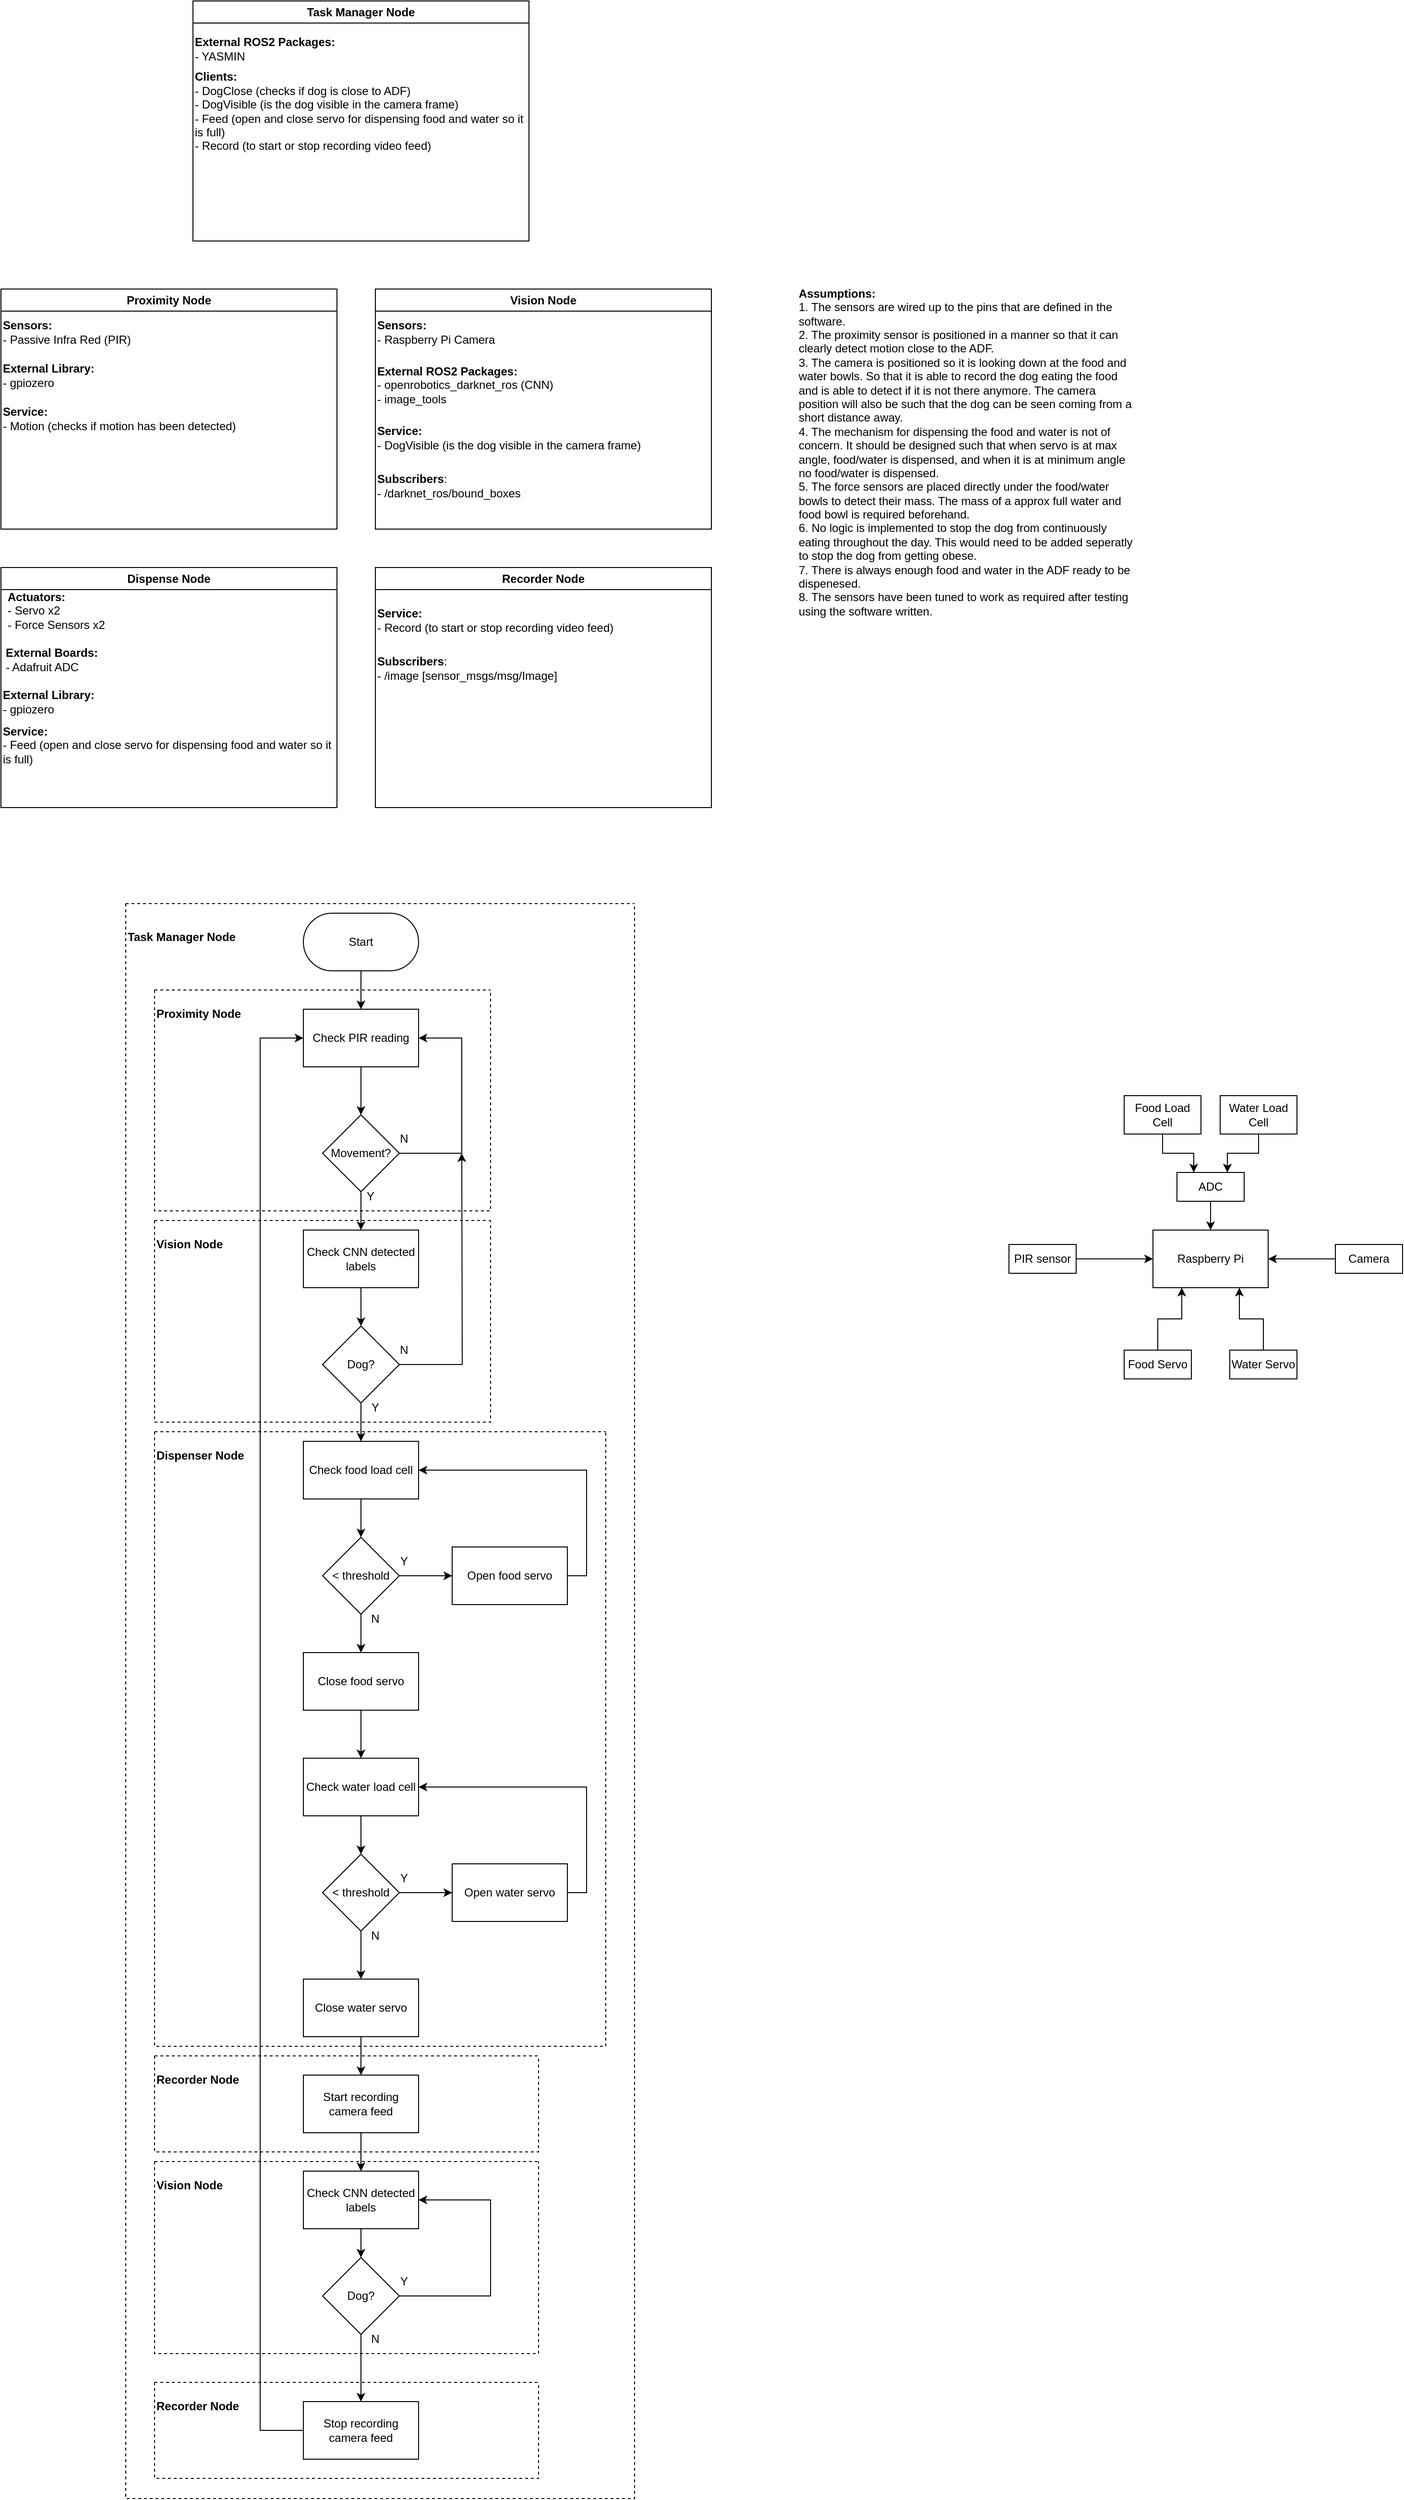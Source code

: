 <mxfile version="24.2.1" type="device">
  <diagram name="Page-1" id="9Xf1JJKaoTDQQPh1tQwb">
    <mxGraphModel dx="1762" dy="1279" grid="0" gridSize="10" guides="1" tooltips="1" connect="1" arrows="1" fold="1" page="0" pageScale="1" pageWidth="827" pageHeight="1169" math="0" shadow="0">
      <root>
        <mxCell id="0" />
        <mxCell id="1" parent="0" />
        <mxCell id="dyJRUW8BcSIrCMlU8a8Q-1" value="Proximity Node" style="swimlane;whiteSpace=wrap;html=1;" vertex="1" parent="1">
          <mxGeometry x="-30" y="100" width="350" height="250" as="geometry" />
        </mxCell>
        <mxCell id="dyJRUW8BcSIrCMlU8a8Q-13" value="&lt;b&gt;External Library:&lt;/b&gt;&lt;div&gt;- gpiozero&lt;/div&gt;" style="text;html=1;align=left;verticalAlign=middle;resizable=0;points=[];autosize=1;strokeColor=none;fillColor=none;" vertex="1" parent="dyJRUW8BcSIrCMlU8a8Q-1">
          <mxGeometry y="70" width="120" height="40" as="geometry" />
        </mxCell>
        <mxCell id="dyJRUW8BcSIrCMlU8a8Q-14" value="&lt;b&gt;Service:&lt;/b&gt;&lt;div&gt;- Motion (checks if motion has been detected)&lt;/div&gt;" style="text;html=1;align=left;verticalAlign=middle;whiteSpace=wrap;rounded=0;" vertex="1" parent="dyJRUW8BcSIrCMlU8a8Q-1">
          <mxGeometry y="120" width="350" height="30" as="geometry" />
        </mxCell>
        <mxCell id="dyJRUW8BcSIrCMlU8a8Q-15" value="&lt;b&gt;Sensors:&lt;/b&gt;&lt;div&gt;- Passive Infra Red (PIR)&lt;/div&gt;" style="text;html=1;align=left;verticalAlign=middle;whiteSpace=wrap;rounded=0;" vertex="1" parent="dyJRUW8BcSIrCMlU8a8Q-1">
          <mxGeometry y="30" width="350" height="30" as="geometry" />
        </mxCell>
        <mxCell id="dyJRUW8BcSIrCMlU8a8Q-2" value="Vision Node" style="swimlane;whiteSpace=wrap;html=1;startSize=23;" vertex="1" parent="1">
          <mxGeometry x="360" y="100" width="350" height="250" as="geometry" />
        </mxCell>
        <mxCell id="dyJRUW8BcSIrCMlU8a8Q-9" value="&lt;b&gt;External ROS2 Packages:&lt;/b&gt;&lt;div&gt;- openrobotics_darknet_ros (CNN)&lt;/div&gt;&lt;div&gt;- image_tools&lt;/div&gt;" style="text;html=1;align=left;verticalAlign=middle;resizable=0;points=[];autosize=1;strokeColor=none;fillColor=none;" vertex="1" parent="dyJRUW8BcSIrCMlU8a8Q-2">
          <mxGeometry y="70" width="210" height="60" as="geometry" />
        </mxCell>
        <mxCell id="dyJRUW8BcSIrCMlU8a8Q-10" value="&lt;b&gt;Subscribers&lt;/b&gt;:&lt;div&gt;&lt;span style=&quot;background-color: initial;&quot;&gt;- /darknet_ros/bound_boxes&lt;/span&gt;&lt;br&gt;&lt;/div&gt;" style="text;html=1;align=left;verticalAlign=middle;whiteSpace=wrap;rounded=0;" vertex="1" parent="dyJRUW8BcSIrCMlU8a8Q-2">
          <mxGeometry y="190" width="190" height="30" as="geometry" />
        </mxCell>
        <mxCell id="dyJRUW8BcSIrCMlU8a8Q-12" value="&lt;b&gt;Service:&lt;/b&gt;&lt;div&gt;- DogVisible (is the dog visible in the camera frame)&lt;/div&gt;" style="text;html=1;align=left;verticalAlign=middle;whiteSpace=wrap;rounded=0;" vertex="1" parent="dyJRUW8BcSIrCMlU8a8Q-2">
          <mxGeometry y="140" width="350" height="30" as="geometry" />
        </mxCell>
        <mxCell id="dyJRUW8BcSIrCMlU8a8Q-16" value="&lt;b&gt;Sensors:&lt;/b&gt;&lt;div&gt;- Raspberry Pi Camera&lt;/div&gt;" style="text;html=1;align=left;verticalAlign=middle;whiteSpace=wrap;rounded=0;" vertex="1" parent="dyJRUW8BcSIrCMlU8a8Q-2">
          <mxGeometry y="30" width="130" height="30" as="geometry" />
        </mxCell>
        <mxCell id="dyJRUW8BcSIrCMlU8a8Q-3" value="Dispense Node" style="swimlane;whiteSpace=wrap;html=1;startSize=23;" vertex="1" parent="1">
          <mxGeometry x="-30" y="390" width="350" height="250" as="geometry" />
        </mxCell>
        <mxCell id="dyJRUW8BcSIrCMlU8a8Q-17" value="&lt;b&gt;Actuators:&lt;/b&gt;&lt;div&gt;- Servo x2&lt;/div&gt;&lt;div&gt;- Force Sensors x2&lt;/div&gt;" style="text;html=1;align=left;verticalAlign=middle;whiteSpace=wrap;rounded=0;" vertex="1" parent="dyJRUW8BcSIrCMlU8a8Q-3">
          <mxGeometry x="5" y="30" width="110" height="30" as="geometry" />
        </mxCell>
        <mxCell id="dyJRUW8BcSIrCMlU8a8Q-24" value="&lt;b&gt;External Library:&lt;/b&gt;&lt;div&gt;- gpiozero&lt;/div&gt;" style="text;html=1;align=left;verticalAlign=middle;resizable=0;points=[];autosize=1;strokeColor=none;fillColor=none;" vertex="1" parent="dyJRUW8BcSIrCMlU8a8Q-3">
          <mxGeometry y="120" width="120" height="40" as="geometry" />
        </mxCell>
        <mxCell id="dyJRUW8BcSIrCMlU8a8Q-25" value="&lt;b&gt;Service:&lt;/b&gt;&lt;div&gt;- Feed (open and close servo for dispensing food and water so it is full)&lt;/div&gt;" style="text;html=1;align=left;verticalAlign=middle;whiteSpace=wrap;rounded=0;" vertex="1" parent="dyJRUW8BcSIrCMlU8a8Q-3">
          <mxGeometry y="170" width="345" height="30" as="geometry" />
        </mxCell>
        <mxCell id="dyJRUW8BcSIrCMlU8a8Q-106" value="&lt;b&gt;External Boards:&lt;/b&gt;&lt;div&gt;&lt;span style=&quot;background-color: initial;&quot;&gt;- Adafruit ADC&lt;/span&gt;&lt;br&gt;&lt;/div&gt;" style="text;html=1;align=left;verticalAlign=middle;whiteSpace=wrap;rounded=0;" vertex="1" parent="dyJRUW8BcSIrCMlU8a8Q-3">
          <mxGeometry x="2.5" y="81" width="110" height="30" as="geometry" />
        </mxCell>
        <mxCell id="dyJRUW8BcSIrCMlU8a8Q-4" value="Task Manager Node" style="swimlane;whiteSpace=wrap;html=1;startSize=23;" vertex="1" parent="1">
          <mxGeometry x="170" y="-200" width="350" height="250" as="geometry" />
        </mxCell>
        <mxCell id="dyJRUW8BcSIrCMlU8a8Q-27" value="&lt;b&gt;External ROS2 Packages:&lt;/b&gt;&lt;div&gt;- YASMIN&lt;/div&gt;" style="text;html=1;align=left;verticalAlign=middle;resizable=0;points=[];autosize=1;strokeColor=none;fillColor=none;" vertex="1" parent="dyJRUW8BcSIrCMlU8a8Q-4">
          <mxGeometry y="30" width="170" height="40" as="geometry" />
        </mxCell>
        <mxCell id="dyJRUW8BcSIrCMlU8a8Q-28" value="&lt;b&gt;Clients:&lt;/b&gt;&lt;br&gt;&lt;div&gt;- DogClose (checks if dog is close to ADF)&lt;/div&gt;&lt;div&gt;- DogVisible (is the dog visible in the camera frame)&lt;/div&gt;&lt;div&gt;- Feed (open and close servo for dispensing food and water so it is full)&lt;/div&gt;&lt;div&gt;- Record (to start or stop recording video feed)&lt;/div&gt;" style="text;html=1;align=left;verticalAlign=middle;whiteSpace=wrap;rounded=0;" vertex="1" parent="dyJRUW8BcSIrCMlU8a8Q-4">
          <mxGeometry y="70" width="350" height="90" as="geometry" />
        </mxCell>
        <mxCell id="dyJRUW8BcSIrCMlU8a8Q-19" value="Recorder Node" style="swimlane;whiteSpace=wrap;html=1;" vertex="1" parent="1">
          <mxGeometry x="360" y="390" width="350" height="250" as="geometry" />
        </mxCell>
        <mxCell id="dyJRUW8BcSIrCMlU8a8Q-21" value="&lt;b&gt;Service:&lt;/b&gt;&lt;div&gt;- Record (to start or stop recording video feed)&lt;/div&gt;" style="text;html=1;align=left;verticalAlign=middle;whiteSpace=wrap;rounded=0;" vertex="1" parent="dyJRUW8BcSIrCMlU8a8Q-19">
          <mxGeometry y="40" width="350" height="30" as="geometry" />
        </mxCell>
        <mxCell id="dyJRUW8BcSIrCMlU8a8Q-23" value="&lt;b&gt;Subscribers&lt;/b&gt;:&lt;div&gt;- /image [sensor_msgs/msg/Image]&lt;/div&gt;" style="text;html=1;align=left;verticalAlign=middle;whiteSpace=wrap;rounded=0;" vertex="1" parent="dyJRUW8BcSIrCMlU8a8Q-19">
          <mxGeometry y="90" width="190" height="30" as="geometry" />
        </mxCell>
        <mxCell id="dyJRUW8BcSIrCMlU8a8Q-26" value="&lt;div style=&quot;text-align: left;&quot;&gt;&lt;b style=&quot;background-color: initial;&quot;&gt;Assumptions:&lt;/b&gt;&lt;/div&gt;&lt;div style=&quot;text-align: left;&quot;&gt;1. The sensors are wired up to the pins that are defined in the software.&lt;/div&gt;&lt;div style=&quot;text-align: left;&quot;&gt;2. The proximity sensor is positioned in a manner so that it can clearly detect motion close to the ADF.&lt;/div&gt;&lt;div style=&quot;text-align: left;&quot;&gt;3. The camera is positioned so it is looking down at the food and water bowls. So that it is able to record the dog eating the food and is able to detect if it is not there anymore. The camera position will also be such that the dog can be seen coming from a short distance away.&lt;/div&gt;&lt;div style=&quot;text-align: left;&quot;&gt;4. The mechanism for dispensing the food and water is not of concern. It should be designed such that when servo is at max angle, food/water is dispensed, and when it is at minimum angle no food/water is dispensed.&lt;/div&gt;&lt;div style=&quot;text-align: left;&quot;&gt;5. The force sensors are placed directly under the food/water bowls to detect their mass. The mass of a approx full water and food bowl is required beforehand.&lt;/div&gt;&lt;div style=&quot;text-align: left;&quot;&gt;6. No logic is implemented to stop the dog from continuously eating throughout the day. This would need to be added seperatly to stop the dog from getting obese.&lt;/div&gt;&lt;div style=&quot;text-align: left;&quot;&gt;7. There is always enough food and water in the ADF ready to be dispenesed.&lt;/div&gt;&lt;div style=&quot;text-align: left;&quot;&gt;8. The sensors have been tuned to work as required after testing using the software written.&lt;/div&gt;" style="text;html=1;align=center;verticalAlign=middle;whiteSpace=wrap;rounded=0;" vertex="1" parent="1">
          <mxGeometry x="800" y="100" width="350" height="340" as="geometry" />
        </mxCell>
        <mxCell id="dyJRUW8BcSIrCMlU8a8Q-32" style="edgeStyle=orthogonalEdgeStyle;rounded=0;orthogonalLoop=1;jettySize=auto;html=1;exitX=0.5;exitY=1;exitDx=0;exitDy=0;entryX=0.5;entryY=0;entryDx=0;entryDy=0;" edge="1" parent="1" source="dyJRUW8BcSIrCMlU8a8Q-29" target="dyJRUW8BcSIrCMlU8a8Q-30">
          <mxGeometry relative="1" as="geometry" />
        </mxCell>
        <mxCell id="dyJRUW8BcSIrCMlU8a8Q-29" value="Start" style="rounded=1;whiteSpace=wrap;html=1;arcSize=50;" vertex="1" parent="1">
          <mxGeometry x="285" y="750" width="120" height="60" as="geometry" />
        </mxCell>
        <mxCell id="dyJRUW8BcSIrCMlU8a8Q-33" style="edgeStyle=orthogonalEdgeStyle;rounded=0;orthogonalLoop=1;jettySize=auto;html=1;exitX=0.5;exitY=1;exitDx=0;exitDy=0;entryX=0.5;entryY=0;entryDx=0;entryDy=0;" edge="1" parent="1" source="dyJRUW8BcSIrCMlU8a8Q-30" target="dyJRUW8BcSIrCMlU8a8Q-31">
          <mxGeometry relative="1" as="geometry" />
        </mxCell>
        <mxCell id="dyJRUW8BcSIrCMlU8a8Q-30" value="Check PIR reading" style="rounded=0;whiteSpace=wrap;html=1;" vertex="1" parent="1">
          <mxGeometry x="285" y="850" width="120" height="60" as="geometry" />
        </mxCell>
        <mxCell id="dyJRUW8BcSIrCMlU8a8Q-35" style="edgeStyle=orthogonalEdgeStyle;rounded=0;orthogonalLoop=1;jettySize=auto;html=1;exitX=0.5;exitY=1;exitDx=0;exitDy=0;entryX=0.5;entryY=0;entryDx=0;entryDy=0;" edge="1" parent="1" source="dyJRUW8BcSIrCMlU8a8Q-31" target="dyJRUW8BcSIrCMlU8a8Q-34">
          <mxGeometry relative="1" as="geometry" />
        </mxCell>
        <mxCell id="dyJRUW8BcSIrCMlU8a8Q-37" style="edgeStyle=orthogonalEdgeStyle;rounded=0;orthogonalLoop=1;jettySize=auto;html=1;exitX=1;exitY=0.5;exitDx=0;exitDy=0;entryX=1;entryY=0.5;entryDx=0;entryDy=0;" edge="1" parent="1" source="dyJRUW8BcSIrCMlU8a8Q-31" target="dyJRUW8BcSIrCMlU8a8Q-30">
          <mxGeometry relative="1" as="geometry">
            <Array as="points">
              <mxPoint x="450" y="1000" />
              <mxPoint x="450" y="880" />
            </Array>
          </mxGeometry>
        </mxCell>
        <mxCell id="dyJRUW8BcSIrCMlU8a8Q-31" value="Movement?" style="rhombus;whiteSpace=wrap;html=1;" vertex="1" parent="1">
          <mxGeometry x="305" y="960" width="80" height="80" as="geometry" />
        </mxCell>
        <mxCell id="dyJRUW8BcSIrCMlU8a8Q-40" style="edgeStyle=orthogonalEdgeStyle;rounded=0;orthogonalLoop=1;jettySize=auto;html=1;exitX=0.5;exitY=1;exitDx=0;exitDy=0;entryX=0.5;entryY=0;entryDx=0;entryDy=0;" edge="1" parent="1" source="dyJRUW8BcSIrCMlU8a8Q-34" target="dyJRUW8BcSIrCMlU8a8Q-39">
          <mxGeometry relative="1" as="geometry" />
        </mxCell>
        <mxCell id="dyJRUW8BcSIrCMlU8a8Q-34" value="Check CNN detected labels" style="rounded=0;whiteSpace=wrap;html=1;" vertex="1" parent="1">
          <mxGeometry x="285" y="1080" width="120" height="60" as="geometry" />
        </mxCell>
        <mxCell id="dyJRUW8BcSIrCMlU8a8Q-36" value="Y" style="text;html=1;align=center;verticalAlign=middle;whiteSpace=wrap;rounded=0;" vertex="1" parent="1">
          <mxGeometry x="325" y="1030" width="60" height="30" as="geometry" />
        </mxCell>
        <mxCell id="dyJRUW8BcSIrCMlU8a8Q-38" value="N" style="text;html=1;align=center;verticalAlign=middle;whiteSpace=wrap;rounded=0;" vertex="1" parent="1">
          <mxGeometry x="360" y="970" width="60" height="30" as="geometry" />
        </mxCell>
        <mxCell id="dyJRUW8BcSIrCMlU8a8Q-42" style="edgeStyle=orthogonalEdgeStyle;rounded=0;orthogonalLoop=1;jettySize=auto;html=1;exitX=0.5;exitY=1;exitDx=0;exitDy=0;entryX=0.5;entryY=0;entryDx=0;entryDy=0;" edge="1" parent="1" source="dyJRUW8BcSIrCMlU8a8Q-39" target="dyJRUW8BcSIrCMlU8a8Q-41">
          <mxGeometry relative="1" as="geometry" />
        </mxCell>
        <mxCell id="dyJRUW8BcSIrCMlU8a8Q-44" style="edgeStyle=orthogonalEdgeStyle;rounded=0;orthogonalLoop=1;jettySize=auto;html=1;exitX=1;exitY=0.5;exitDx=0;exitDy=0;" edge="1" parent="1" source="dyJRUW8BcSIrCMlU8a8Q-39">
          <mxGeometry relative="1" as="geometry">
            <mxPoint x="450" y="1000" as="targetPoint" />
          </mxGeometry>
        </mxCell>
        <mxCell id="dyJRUW8BcSIrCMlU8a8Q-39" value="Dog?" style="rhombus;whiteSpace=wrap;html=1;" vertex="1" parent="1">
          <mxGeometry x="305" y="1180" width="80" height="80" as="geometry" />
        </mxCell>
        <mxCell id="dyJRUW8BcSIrCMlU8a8Q-47" style="edgeStyle=orthogonalEdgeStyle;rounded=0;orthogonalLoop=1;jettySize=auto;html=1;exitX=0.5;exitY=1;exitDx=0;exitDy=0;entryX=0.5;entryY=0;entryDx=0;entryDy=0;" edge="1" parent="1" source="dyJRUW8BcSIrCMlU8a8Q-41" target="dyJRUW8BcSIrCMlU8a8Q-46">
          <mxGeometry relative="1" as="geometry" />
        </mxCell>
        <mxCell id="dyJRUW8BcSIrCMlU8a8Q-41" value="Check food load cell" style="rounded=0;whiteSpace=wrap;html=1;" vertex="1" parent="1">
          <mxGeometry x="285" y="1300" width="120" height="60" as="geometry" />
        </mxCell>
        <mxCell id="dyJRUW8BcSIrCMlU8a8Q-45" value="N" style="text;html=1;align=center;verticalAlign=middle;whiteSpace=wrap;rounded=0;" vertex="1" parent="1">
          <mxGeometry x="360" y="1190" width="60" height="30" as="geometry" />
        </mxCell>
        <mxCell id="dyJRUW8BcSIrCMlU8a8Q-49" style="edgeStyle=orthogonalEdgeStyle;rounded=0;orthogonalLoop=1;jettySize=auto;html=1;exitX=1;exitY=0.5;exitDx=0;exitDy=0;entryX=0;entryY=0.5;entryDx=0;entryDy=0;" edge="1" parent="1" source="dyJRUW8BcSIrCMlU8a8Q-46" target="dyJRUW8BcSIrCMlU8a8Q-48">
          <mxGeometry relative="1" as="geometry" />
        </mxCell>
        <mxCell id="dyJRUW8BcSIrCMlU8a8Q-52" style="edgeStyle=orthogonalEdgeStyle;rounded=0;orthogonalLoop=1;jettySize=auto;html=1;exitX=0.5;exitY=1;exitDx=0;exitDy=0;entryX=0.5;entryY=0;entryDx=0;entryDy=0;" edge="1" parent="1" source="dyJRUW8BcSIrCMlU8a8Q-46" target="dyJRUW8BcSIrCMlU8a8Q-51">
          <mxGeometry relative="1" as="geometry" />
        </mxCell>
        <mxCell id="dyJRUW8BcSIrCMlU8a8Q-46" value="&amp;lt; threshold" style="rhombus;whiteSpace=wrap;html=1;" vertex="1" parent="1">
          <mxGeometry x="305" y="1400" width="80" height="80" as="geometry" />
        </mxCell>
        <mxCell id="dyJRUW8BcSIrCMlU8a8Q-50" style="edgeStyle=orthogonalEdgeStyle;rounded=0;orthogonalLoop=1;jettySize=auto;html=1;exitX=1;exitY=0.5;exitDx=0;exitDy=0;entryX=1;entryY=0.5;entryDx=0;entryDy=0;" edge="1" parent="1" source="dyJRUW8BcSIrCMlU8a8Q-48" target="dyJRUW8BcSIrCMlU8a8Q-41">
          <mxGeometry relative="1" as="geometry" />
        </mxCell>
        <mxCell id="dyJRUW8BcSIrCMlU8a8Q-48" value="Open food servo" style="rounded=0;whiteSpace=wrap;html=1;" vertex="1" parent="1">
          <mxGeometry x="440" y="1410" width="120" height="60" as="geometry" />
        </mxCell>
        <mxCell id="dyJRUW8BcSIrCMlU8a8Q-56" style="edgeStyle=orthogonalEdgeStyle;rounded=0;orthogonalLoop=1;jettySize=auto;html=1;exitX=0.5;exitY=1;exitDx=0;exitDy=0;entryX=0.5;entryY=0;entryDx=0;entryDy=0;" edge="1" parent="1" source="dyJRUW8BcSIrCMlU8a8Q-51" target="dyJRUW8BcSIrCMlU8a8Q-55">
          <mxGeometry relative="1" as="geometry" />
        </mxCell>
        <mxCell id="dyJRUW8BcSIrCMlU8a8Q-51" value="Close food servo" style="rounded=0;whiteSpace=wrap;html=1;" vertex="1" parent="1">
          <mxGeometry x="285" y="1520" width="120" height="60" as="geometry" />
        </mxCell>
        <mxCell id="dyJRUW8BcSIrCMlU8a8Q-53" value="N" style="text;html=1;align=center;verticalAlign=middle;whiteSpace=wrap;rounded=0;" vertex="1" parent="1">
          <mxGeometry x="330" y="1470" width="60" height="30" as="geometry" />
        </mxCell>
        <mxCell id="dyJRUW8BcSIrCMlU8a8Q-54" value="Y" style="text;html=1;align=center;verticalAlign=middle;whiteSpace=wrap;rounded=0;" vertex="1" parent="1">
          <mxGeometry x="360" y="1410" width="60" height="30" as="geometry" />
        </mxCell>
        <mxCell id="dyJRUW8BcSIrCMlU8a8Q-58" style="edgeStyle=orthogonalEdgeStyle;rounded=0;orthogonalLoop=1;jettySize=auto;html=1;exitX=0.5;exitY=1;exitDx=0;exitDy=0;entryX=0.5;entryY=0;entryDx=0;entryDy=0;" edge="1" parent="1" source="dyJRUW8BcSIrCMlU8a8Q-55" target="dyJRUW8BcSIrCMlU8a8Q-57">
          <mxGeometry relative="1" as="geometry" />
        </mxCell>
        <mxCell id="dyJRUW8BcSIrCMlU8a8Q-55" value="Check water load cell" style="rounded=0;whiteSpace=wrap;html=1;" vertex="1" parent="1">
          <mxGeometry x="285" y="1630" width="120" height="60" as="geometry" />
        </mxCell>
        <mxCell id="dyJRUW8BcSIrCMlU8a8Q-62" style="edgeStyle=orthogonalEdgeStyle;rounded=0;orthogonalLoop=1;jettySize=auto;html=1;exitX=1;exitY=0.5;exitDx=0;exitDy=0;entryX=0;entryY=0.5;entryDx=0;entryDy=0;" edge="1" parent="1" source="dyJRUW8BcSIrCMlU8a8Q-57" target="dyJRUW8BcSIrCMlU8a8Q-61">
          <mxGeometry relative="1" as="geometry" />
        </mxCell>
        <mxCell id="dyJRUW8BcSIrCMlU8a8Q-65" style="edgeStyle=orthogonalEdgeStyle;rounded=0;orthogonalLoop=1;jettySize=auto;html=1;exitX=0.5;exitY=1;exitDx=0;exitDy=0;entryX=0.5;entryY=0;entryDx=0;entryDy=0;" edge="1" parent="1" source="dyJRUW8BcSIrCMlU8a8Q-57" target="dyJRUW8BcSIrCMlU8a8Q-64">
          <mxGeometry relative="1" as="geometry" />
        </mxCell>
        <mxCell id="dyJRUW8BcSIrCMlU8a8Q-57" value="&amp;lt; threshold" style="rhombus;whiteSpace=wrap;html=1;" vertex="1" parent="1">
          <mxGeometry x="305" y="1730" width="80" height="80" as="geometry" />
        </mxCell>
        <mxCell id="dyJRUW8BcSIrCMlU8a8Q-63" style="edgeStyle=orthogonalEdgeStyle;rounded=0;orthogonalLoop=1;jettySize=auto;html=1;exitX=1;exitY=0.5;exitDx=0;exitDy=0;entryX=1;entryY=0.5;entryDx=0;entryDy=0;" edge="1" parent="1" source="dyJRUW8BcSIrCMlU8a8Q-61" target="dyJRUW8BcSIrCMlU8a8Q-55">
          <mxGeometry relative="1" as="geometry" />
        </mxCell>
        <mxCell id="dyJRUW8BcSIrCMlU8a8Q-61" value="Open water servo" style="rounded=0;whiteSpace=wrap;html=1;" vertex="1" parent="1">
          <mxGeometry x="440" y="1740" width="120" height="60" as="geometry" />
        </mxCell>
        <mxCell id="dyJRUW8BcSIrCMlU8a8Q-69" style="edgeStyle=orthogonalEdgeStyle;rounded=0;orthogonalLoop=1;jettySize=auto;html=1;exitX=0.5;exitY=1;exitDx=0;exitDy=0;entryX=0.5;entryY=0;entryDx=0;entryDy=0;" edge="1" parent="1" source="dyJRUW8BcSIrCMlU8a8Q-64" target="dyJRUW8BcSIrCMlU8a8Q-68">
          <mxGeometry relative="1" as="geometry" />
        </mxCell>
        <mxCell id="dyJRUW8BcSIrCMlU8a8Q-64" value="Close water servo" style="rounded=0;whiteSpace=wrap;html=1;" vertex="1" parent="1">
          <mxGeometry x="285" y="1860" width="120" height="60" as="geometry" />
        </mxCell>
        <mxCell id="dyJRUW8BcSIrCMlU8a8Q-66" value="N" style="text;html=1;align=center;verticalAlign=middle;whiteSpace=wrap;rounded=0;" vertex="1" parent="1">
          <mxGeometry x="330" y="1800" width="60" height="30" as="geometry" />
        </mxCell>
        <mxCell id="dyJRUW8BcSIrCMlU8a8Q-67" value="Y" style="text;html=1;align=center;verticalAlign=middle;whiteSpace=wrap;rounded=0;" vertex="1" parent="1">
          <mxGeometry x="360" y="1740" width="60" height="30" as="geometry" />
        </mxCell>
        <mxCell id="dyJRUW8BcSIrCMlU8a8Q-71" style="edgeStyle=orthogonalEdgeStyle;rounded=0;orthogonalLoop=1;jettySize=auto;html=1;exitX=0.5;exitY=1;exitDx=0;exitDy=0;entryX=0.5;entryY=0;entryDx=0;entryDy=0;" edge="1" parent="1" source="dyJRUW8BcSIrCMlU8a8Q-68" target="dyJRUW8BcSIrCMlU8a8Q-70">
          <mxGeometry relative="1" as="geometry" />
        </mxCell>
        <mxCell id="dyJRUW8BcSIrCMlU8a8Q-68" value="Start recording camera feed" style="rounded=0;whiteSpace=wrap;html=1;" vertex="1" parent="1">
          <mxGeometry x="285" y="1960" width="120" height="60" as="geometry" />
        </mxCell>
        <mxCell id="dyJRUW8BcSIrCMlU8a8Q-73" style="edgeStyle=orthogonalEdgeStyle;rounded=0;orthogonalLoop=1;jettySize=auto;html=1;exitX=0.5;exitY=1;exitDx=0;exitDy=0;entryX=0.5;entryY=0;entryDx=0;entryDy=0;" edge="1" parent="1" source="dyJRUW8BcSIrCMlU8a8Q-70" target="dyJRUW8BcSIrCMlU8a8Q-72">
          <mxGeometry relative="1" as="geometry" />
        </mxCell>
        <mxCell id="dyJRUW8BcSIrCMlU8a8Q-70" value="Check CNN detected labels" style="rounded=0;whiteSpace=wrap;html=1;" vertex="1" parent="1">
          <mxGeometry x="285" y="2060" width="120" height="60" as="geometry" />
        </mxCell>
        <mxCell id="dyJRUW8BcSIrCMlU8a8Q-74" style="edgeStyle=orthogonalEdgeStyle;rounded=0;orthogonalLoop=1;jettySize=auto;html=1;exitX=1;exitY=0.5;exitDx=0;exitDy=0;entryX=1;entryY=0.5;entryDx=0;entryDy=0;" edge="1" parent="1" source="dyJRUW8BcSIrCMlU8a8Q-72" target="dyJRUW8BcSIrCMlU8a8Q-70">
          <mxGeometry relative="1" as="geometry">
            <Array as="points">
              <mxPoint x="480" y="2190" />
              <mxPoint x="480" y="2090" />
            </Array>
          </mxGeometry>
        </mxCell>
        <mxCell id="dyJRUW8BcSIrCMlU8a8Q-77" style="edgeStyle=orthogonalEdgeStyle;rounded=0;orthogonalLoop=1;jettySize=auto;html=1;exitX=0.5;exitY=1;exitDx=0;exitDy=0;entryX=0.5;entryY=0;entryDx=0;entryDy=0;" edge="1" parent="1" source="dyJRUW8BcSIrCMlU8a8Q-72" target="dyJRUW8BcSIrCMlU8a8Q-79">
          <mxGeometry relative="1" as="geometry">
            <mxPoint x="345" y="2270" as="targetPoint" />
          </mxGeometry>
        </mxCell>
        <mxCell id="dyJRUW8BcSIrCMlU8a8Q-72" value="Dog?" style="rhombus;whiteSpace=wrap;html=1;" vertex="1" parent="1">
          <mxGeometry x="305" y="2150" width="80" height="80" as="geometry" />
        </mxCell>
        <mxCell id="dyJRUW8BcSIrCMlU8a8Q-75" value="Y" style="text;html=1;align=center;verticalAlign=middle;whiteSpace=wrap;rounded=0;" vertex="1" parent="1">
          <mxGeometry x="360" y="2160" width="60" height="30" as="geometry" />
        </mxCell>
        <mxCell id="dyJRUW8BcSIrCMlU8a8Q-78" value="N" style="text;html=1;align=center;verticalAlign=middle;whiteSpace=wrap;rounded=0;" vertex="1" parent="1">
          <mxGeometry x="330" y="2220" width="60" height="30" as="geometry" />
        </mxCell>
        <mxCell id="dyJRUW8BcSIrCMlU8a8Q-81" style="edgeStyle=orthogonalEdgeStyle;rounded=0;orthogonalLoop=1;jettySize=auto;html=1;exitX=0;exitY=0.5;exitDx=0;exitDy=0;entryX=0;entryY=0.5;entryDx=0;entryDy=0;" edge="1" parent="1" source="dyJRUW8BcSIrCMlU8a8Q-79" target="dyJRUW8BcSIrCMlU8a8Q-30">
          <mxGeometry relative="1" as="geometry">
            <Array as="points">
              <mxPoint x="240" y="2330" />
              <mxPoint x="240" y="880" />
            </Array>
          </mxGeometry>
        </mxCell>
        <mxCell id="dyJRUW8BcSIrCMlU8a8Q-82" value="" style="swimlane;startSize=0;dashed=1;" vertex="1" parent="1">
          <mxGeometry x="130" y="830" width="350" height="230" as="geometry">
            <mxRectangle x="160" y="830" width="50" height="40" as="alternateBounds" />
          </mxGeometry>
        </mxCell>
        <mxCell id="dyJRUW8BcSIrCMlU8a8Q-83" value="&lt;b&gt;Proximity Node&lt;/b&gt;" style="text;html=1;align=left;verticalAlign=middle;whiteSpace=wrap;rounded=0;" vertex="1" parent="dyJRUW8BcSIrCMlU8a8Q-82">
          <mxGeometry y="10" width="100" height="30" as="geometry" />
        </mxCell>
        <mxCell id="dyJRUW8BcSIrCMlU8a8Q-86" value="" style="swimlane;startSize=0;dashed=1;" vertex="1" parent="1">
          <mxGeometry x="130" y="1070" width="350" height="210" as="geometry">
            <mxRectangle x="160" y="830" width="50" height="40" as="alternateBounds" />
          </mxGeometry>
        </mxCell>
        <mxCell id="dyJRUW8BcSIrCMlU8a8Q-87" value="&lt;b&gt;Vision Node&lt;/b&gt;" style="text;html=1;align=left;verticalAlign=middle;whiteSpace=wrap;rounded=0;" vertex="1" parent="dyJRUW8BcSIrCMlU8a8Q-86">
          <mxGeometry y="10" width="100" height="30" as="geometry" />
        </mxCell>
        <mxCell id="dyJRUW8BcSIrCMlU8a8Q-88" style="edgeStyle=orthogonalEdgeStyle;rounded=0;orthogonalLoop=1;jettySize=auto;html=1;exitX=0.5;exitY=1;exitDx=0;exitDy=0;" edge="1" parent="1" source="dyJRUW8BcSIrCMlU8a8Q-86" target="dyJRUW8BcSIrCMlU8a8Q-86">
          <mxGeometry relative="1" as="geometry" />
        </mxCell>
        <mxCell id="dyJRUW8BcSIrCMlU8a8Q-89" value="" style="swimlane;startSize=0;dashed=1;" vertex="1" parent="1">
          <mxGeometry x="130" y="1290" width="470" height="640" as="geometry">
            <mxRectangle x="160" y="830" width="50" height="40" as="alternateBounds" />
          </mxGeometry>
        </mxCell>
        <mxCell id="dyJRUW8BcSIrCMlU8a8Q-90" value="&lt;b&gt;Dispenser Node&lt;/b&gt;" style="text;html=1;align=left;verticalAlign=middle;whiteSpace=wrap;rounded=0;" vertex="1" parent="dyJRUW8BcSIrCMlU8a8Q-89">
          <mxGeometry y="10" width="100" height="30" as="geometry" />
        </mxCell>
        <mxCell id="dyJRUW8BcSIrCMlU8a8Q-92" value="" style="swimlane;startSize=0;dashed=1;" vertex="1" parent="1">
          <mxGeometry x="130" y="1940" width="400" height="100" as="geometry">
            <mxRectangle x="160" y="830" width="50" height="40" as="alternateBounds" />
          </mxGeometry>
        </mxCell>
        <mxCell id="dyJRUW8BcSIrCMlU8a8Q-93" value="&lt;b&gt;Recorder Node&lt;/b&gt;" style="text;html=1;align=left;verticalAlign=middle;whiteSpace=wrap;rounded=0;" vertex="1" parent="dyJRUW8BcSIrCMlU8a8Q-92">
          <mxGeometry y="10" width="100" height="30" as="geometry" />
        </mxCell>
        <mxCell id="dyJRUW8BcSIrCMlU8a8Q-95" value="" style="swimlane;startSize=0;dashed=1;" vertex="1" parent="1">
          <mxGeometry x="100" y="740" width="530" height="1661" as="geometry">
            <mxRectangle x="100" y="740" width="50" height="40" as="alternateBounds" />
          </mxGeometry>
        </mxCell>
        <mxCell id="dyJRUW8BcSIrCMlU8a8Q-96" value="&lt;b&gt;Task Manager Node&lt;/b&gt;" style="text;html=1;align=left;verticalAlign=middle;whiteSpace=wrap;rounded=0;" vertex="1" parent="dyJRUW8BcSIrCMlU8a8Q-95">
          <mxGeometry y="20" width="120" height="30" as="geometry" />
        </mxCell>
        <mxCell id="dyJRUW8BcSIrCMlU8a8Q-100" value="" style="swimlane;startSize=0;dashed=1;" vertex="1" parent="dyJRUW8BcSIrCMlU8a8Q-95">
          <mxGeometry x="30" y="1540" width="400" height="100" as="geometry">
            <mxRectangle x="160" y="830" width="50" height="40" as="alternateBounds" />
          </mxGeometry>
        </mxCell>
        <mxCell id="dyJRUW8BcSIrCMlU8a8Q-101" value="&lt;b&gt;Recorder Node&lt;/b&gt;" style="text;html=1;align=left;verticalAlign=middle;whiteSpace=wrap;rounded=0;" vertex="1" parent="dyJRUW8BcSIrCMlU8a8Q-100">
          <mxGeometry y="10" width="100" height="30" as="geometry" />
        </mxCell>
        <mxCell id="dyJRUW8BcSIrCMlU8a8Q-103" value="" style="swimlane;startSize=0;dashed=1;" vertex="1" parent="dyJRUW8BcSIrCMlU8a8Q-95">
          <mxGeometry x="30" y="1310" width="400" height="200" as="geometry">
            <mxRectangle x="160" y="830" width="50" height="40" as="alternateBounds" />
          </mxGeometry>
        </mxCell>
        <mxCell id="dyJRUW8BcSIrCMlU8a8Q-104" value="&lt;b&gt;Vision Node&lt;/b&gt;" style="text;html=1;align=left;verticalAlign=middle;whiteSpace=wrap;rounded=0;" vertex="1" parent="dyJRUW8BcSIrCMlU8a8Q-103">
          <mxGeometry y="10" width="100" height="30" as="geometry" />
        </mxCell>
        <mxCell id="dyJRUW8BcSIrCMlU8a8Q-43" value="Y" style="text;html=1;align=center;verticalAlign=middle;whiteSpace=wrap;rounded=0;" vertex="1" parent="dyJRUW8BcSIrCMlU8a8Q-95">
          <mxGeometry x="230" y="510" width="60" height="30" as="geometry" />
        </mxCell>
        <mxCell id="dyJRUW8BcSIrCMlU8a8Q-79" value="Stop recording camera feed" style="rounded=0;whiteSpace=wrap;html=1;" vertex="1" parent="dyJRUW8BcSIrCMlU8a8Q-95">
          <mxGeometry x="185" y="1560" width="120" height="60" as="geometry" />
        </mxCell>
        <mxCell id="dyJRUW8BcSIrCMlU8a8Q-107" value="Raspberry Pi" style="rounded=0;whiteSpace=wrap;html=1;" vertex="1" parent="1">
          <mxGeometry x="1170" y="1080" width="120" height="60" as="geometry" />
        </mxCell>
        <mxCell id="dyJRUW8BcSIrCMlU8a8Q-114" style="edgeStyle=orthogonalEdgeStyle;rounded=0;orthogonalLoop=1;jettySize=auto;html=1;exitX=0.5;exitY=1;exitDx=0;exitDy=0;entryX=0.5;entryY=0;entryDx=0;entryDy=0;" edge="1" parent="1" source="dyJRUW8BcSIrCMlU8a8Q-108" target="dyJRUW8BcSIrCMlU8a8Q-107">
          <mxGeometry relative="1" as="geometry" />
        </mxCell>
        <mxCell id="dyJRUW8BcSIrCMlU8a8Q-108" value="ADC" style="rounded=0;whiteSpace=wrap;html=1;" vertex="1" parent="1">
          <mxGeometry x="1195" y="1020" width="70" height="30" as="geometry" />
        </mxCell>
        <mxCell id="dyJRUW8BcSIrCMlU8a8Q-112" style="edgeStyle=orthogonalEdgeStyle;rounded=0;orthogonalLoop=1;jettySize=auto;html=1;exitX=0.5;exitY=1;exitDx=0;exitDy=0;entryX=0.25;entryY=0;entryDx=0;entryDy=0;" edge="1" parent="1" source="dyJRUW8BcSIrCMlU8a8Q-109" target="dyJRUW8BcSIrCMlU8a8Q-108">
          <mxGeometry relative="1" as="geometry" />
        </mxCell>
        <mxCell id="dyJRUW8BcSIrCMlU8a8Q-109" value="Food Load Cell" style="rounded=0;whiteSpace=wrap;html=1;" vertex="1" parent="1">
          <mxGeometry x="1140" y="940" width="80" height="40" as="geometry" />
        </mxCell>
        <mxCell id="dyJRUW8BcSIrCMlU8a8Q-113" style="edgeStyle=orthogonalEdgeStyle;rounded=0;orthogonalLoop=1;jettySize=auto;html=1;exitX=0.5;exitY=1;exitDx=0;exitDy=0;entryX=0.75;entryY=0;entryDx=0;entryDy=0;" edge="1" parent="1" source="dyJRUW8BcSIrCMlU8a8Q-111" target="dyJRUW8BcSIrCMlU8a8Q-108">
          <mxGeometry relative="1" as="geometry" />
        </mxCell>
        <mxCell id="dyJRUW8BcSIrCMlU8a8Q-111" value="Water Load Cell" style="rounded=0;whiteSpace=wrap;html=1;" vertex="1" parent="1">
          <mxGeometry x="1240" y="940" width="80" height="40" as="geometry" />
        </mxCell>
        <mxCell id="dyJRUW8BcSIrCMlU8a8Q-117" style="edgeStyle=orthogonalEdgeStyle;rounded=0;orthogonalLoop=1;jettySize=auto;html=1;exitX=0;exitY=0.5;exitDx=0;exitDy=0;entryX=1;entryY=0.5;entryDx=0;entryDy=0;" edge="1" parent="1" source="dyJRUW8BcSIrCMlU8a8Q-115" target="dyJRUW8BcSIrCMlU8a8Q-107">
          <mxGeometry relative="1" as="geometry" />
        </mxCell>
        <mxCell id="dyJRUW8BcSIrCMlU8a8Q-115" value="Camera" style="rounded=0;whiteSpace=wrap;html=1;" vertex="1" parent="1">
          <mxGeometry x="1360" y="1095" width="70" height="30" as="geometry" />
        </mxCell>
        <mxCell id="dyJRUW8BcSIrCMlU8a8Q-119" style="edgeStyle=orthogonalEdgeStyle;rounded=0;orthogonalLoop=1;jettySize=auto;html=1;exitX=1;exitY=0.5;exitDx=0;exitDy=0;entryX=0;entryY=0.5;entryDx=0;entryDy=0;" edge="1" parent="1" source="dyJRUW8BcSIrCMlU8a8Q-118" target="dyJRUW8BcSIrCMlU8a8Q-107">
          <mxGeometry relative="1" as="geometry" />
        </mxCell>
        <mxCell id="dyJRUW8BcSIrCMlU8a8Q-118" value="PIR sensor" style="rounded=0;whiteSpace=wrap;html=1;" vertex="1" parent="1">
          <mxGeometry x="1020" y="1095" width="70" height="30" as="geometry" />
        </mxCell>
        <mxCell id="dyJRUW8BcSIrCMlU8a8Q-122" style="edgeStyle=orthogonalEdgeStyle;rounded=0;orthogonalLoop=1;jettySize=auto;html=1;exitX=0.5;exitY=0;exitDx=0;exitDy=0;entryX=0.25;entryY=1;entryDx=0;entryDy=0;" edge="1" parent="1" source="dyJRUW8BcSIrCMlU8a8Q-120" target="dyJRUW8BcSIrCMlU8a8Q-107">
          <mxGeometry relative="1" as="geometry" />
        </mxCell>
        <mxCell id="dyJRUW8BcSIrCMlU8a8Q-120" value="Food Servo" style="rounded=0;whiteSpace=wrap;html=1;" vertex="1" parent="1">
          <mxGeometry x="1140" y="1205" width="70" height="30" as="geometry" />
        </mxCell>
        <mxCell id="dyJRUW8BcSIrCMlU8a8Q-123" style="edgeStyle=orthogonalEdgeStyle;rounded=0;orthogonalLoop=1;jettySize=auto;html=1;exitX=0.5;exitY=0;exitDx=0;exitDy=0;entryX=0.75;entryY=1;entryDx=0;entryDy=0;" edge="1" parent="1" source="dyJRUW8BcSIrCMlU8a8Q-121" target="dyJRUW8BcSIrCMlU8a8Q-107">
          <mxGeometry relative="1" as="geometry" />
        </mxCell>
        <mxCell id="dyJRUW8BcSIrCMlU8a8Q-121" value="Water Servo" style="rounded=0;whiteSpace=wrap;html=1;" vertex="1" parent="1">
          <mxGeometry x="1250" y="1205" width="70" height="30" as="geometry" />
        </mxCell>
      </root>
    </mxGraphModel>
  </diagram>
</mxfile>
